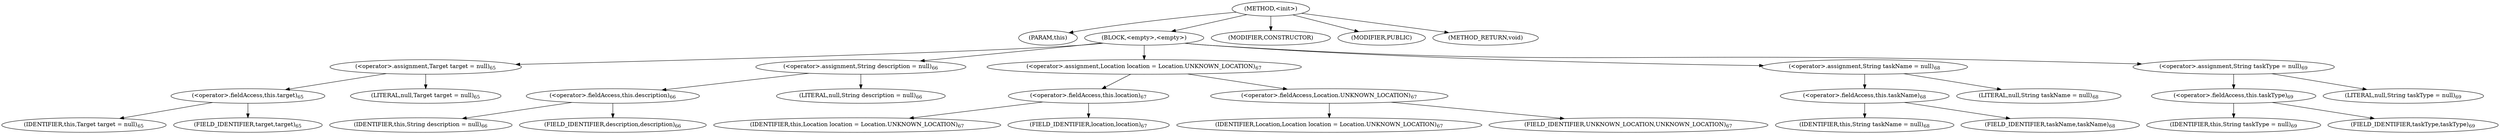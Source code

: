 digraph "&lt;init&gt;" {  
"311" [label = <(METHOD,&lt;init&gt;)> ]
"312" [label = <(PARAM,this)> ]
"313" [label = <(BLOCK,&lt;empty&gt;,&lt;empty&gt;)> ]
"314" [label = <(&lt;operator&gt;.assignment,Target target = null)<SUB>65</SUB>> ]
"315" [label = <(&lt;operator&gt;.fieldAccess,this.target)<SUB>65</SUB>> ]
"316" [label = <(IDENTIFIER,this,Target target = null)<SUB>65</SUB>> ]
"317" [label = <(FIELD_IDENTIFIER,target,target)<SUB>65</SUB>> ]
"318" [label = <(LITERAL,null,Target target = null)<SUB>65</SUB>> ]
"319" [label = <(&lt;operator&gt;.assignment,String description = null)<SUB>66</SUB>> ]
"320" [label = <(&lt;operator&gt;.fieldAccess,this.description)<SUB>66</SUB>> ]
"321" [label = <(IDENTIFIER,this,String description = null)<SUB>66</SUB>> ]
"322" [label = <(FIELD_IDENTIFIER,description,description)<SUB>66</SUB>> ]
"323" [label = <(LITERAL,null,String description = null)<SUB>66</SUB>> ]
"324" [label = <(&lt;operator&gt;.assignment,Location location = Location.UNKNOWN_LOCATION)<SUB>67</SUB>> ]
"325" [label = <(&lt;operator&gt;.fieldAccess,this.location)<SUB>67</SUB>> ]
"326" [label = <(IDENTIFIER,this,Location location = Location.UNKNOWN_LOCATION)<SUB>67</SUB>> ]
"327" [label = <(FIELD_IDENTIFIER,location,location)<SUB>67</SUB>> ]
"328" [label = <(&lt;operator&gt;.fieldAccess,Location.UNKNOWN_LOCATION)<SUB>67</SUB>> ]
"329" [label = <(IDENTIFIER,Location,Location location = Location.UNKNOWN_LOCATION)<SUB>67</SUB>> ]
"330" [label = <(FIELD_IDENTIFIER,UNKNOWN_LOCATION,UNKNOWN_LOCATION)<SUB>67</SUB>> ]
"331" [label = <(&lt;operator&gt;.assignment,String taskName = null)<SUB>68</SUB>> ]
"332" [label = <(&lt;operator&gt;.fieldAccess,this.taskName)<SUB>68</SUB>> ]
"333" [label = <(IDENTIFIER,this,String taskName = null)<SUB>68</SUB>> ]
"334" [label = <(FIELD_IDENTIFIER,taskName,taskName)<SUB>68</SUB>> ]
"335" [label = <(LITERAL,null,String taskName = null)<SUB>68</SUB>> ]
"336" [label = <(&lt;operator&gt;.assignment,String taskType = null)<SUB>69</SUB>> ]
"337" [label = <(&lt;operator&gt;.fieldAccess,this.taskType)<SUB>69</SUB>> ]
"338" [label = <(IDENTIFIER,this,String taskType = null)<SUB>69</SUB>> ]
"339" [label = <(FIELD_IDENTIFIER,taskType,taskType)<SUB>69</SUB>> ]
"340" [label = <(LITERAL,null,String taskType = null)<SUB>69</SUB>> ]
"341" [label = <(MODIFIER,CONSTRUCTOR)> ]
"342" [label = <(MODIFIER,PUBLIC)> ]
"343" [label = <(METHOD_RETURN,void)> ]
  "311" -> "312" 
  "311" -> "313" 
  "311" -> "341" 
  "311" -> "342" 
  "311" -> "343" 
  "313" -> "314" 
  "313" -> "319" 
  "313" -> "324" 
  "313" -> "331" 
  "313" -> "336" 
  "314" -> "315" 
  "314" -> "318" 
  "315" -> "316" 
  "315" -> "317" 
  "319" -> "320" 
  "319" -> "323" 
  "320" -> "321" 
  "320" -> "322" 
  "324" -> "325" 
  "324" -> "328" 
  "325" -> "326" 
  "325" -> "327" 
  "328" -> "329" 
  "328" -> "330" 
  "331" -> "332" 
  "331" -> "335" 
  "332" -> "333" 
  "332" -> "334" 
  "336" -> "337" 
  "336" -> "340" 
  "337" -> "338" 
  "337" -> "339" 
}
